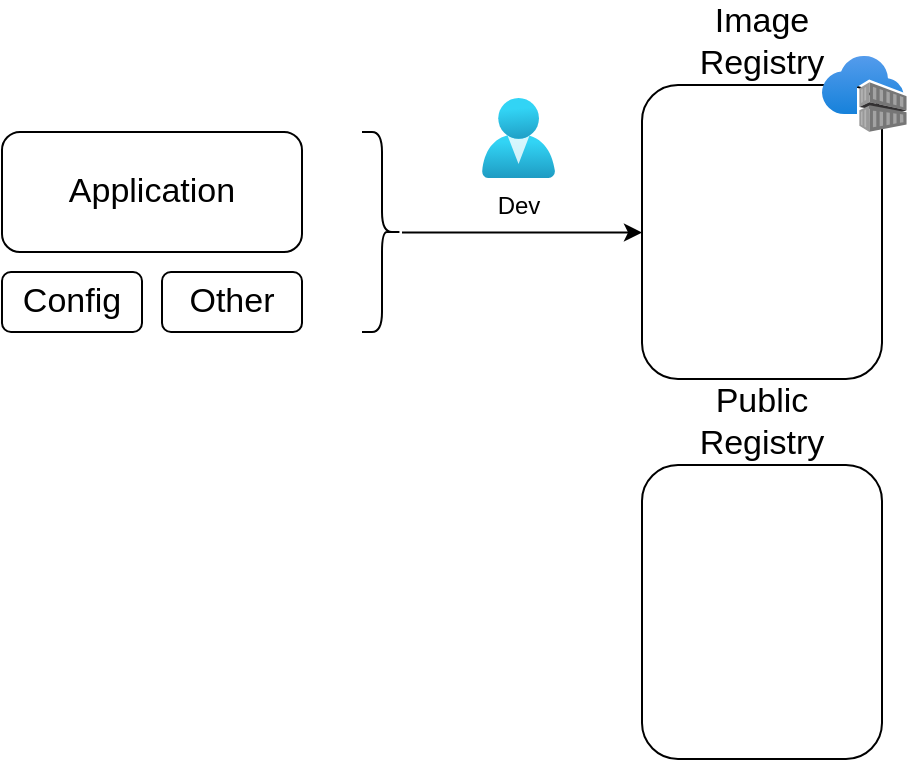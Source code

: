 <mxfile version="22.1.18" type="github">
  <diagram name="Page-1" id="l7c-KH2Oe6VSP2w0X_32">
    <mxGraphModel dx="1459" dy="826" grid="1" gridSize="10" guides="1" tooltips="1" connect="1" arrows="1" fold="1" page="1" pageScale="1" pageWidth="850" pageHeight="1100" math="0" shadow="0">
      <root>
        <mxCell id="0" />
        <mxCell id="1" parent="0" />
        <mxCell id="SI00iyuEpKyZUtCcWVq3-1" value="&lt;font style=&quot;font-size: 17px;&quot;&gt;Application&lt;/font&gt;" style="rounded=1;whiteSpace=wrap;html=1;" vertex="1" parent="1">
          <mxGeometry x="90" y="130" width="150" height="60" as="geometry" />
        </mxCell>
        <mxCell id="SI00iyuEpKyZUtCcWVq3-2" value="&lt;font style=&quot;font-size: 17px;&quot;&gt;Config&lt;/font&gt;" style="rounded=1;whiteSpace=wrap;html=1;" vertex="1" parent="1">
          <mxGeometry x="90" y="200" width="70" height="30" as="geometry" />
        </mxCell>
        <mxCell id="SI00iyuEpKyZUtCcWVq3-3" value="&lt;font style=&quot;font-size: 17px;&quot;&gt;Other&lt;/font&gt;" style="rounded=1;whiteSpace=wrap;html=1;" vertex="1" parent="1">
          <mxGeometry x="170" y="200" width="70" height="30" as="geometry" />
        </mxCell>
        <mxCell id="SI00iyuEpKyZUtCcWVq3-4" value="" style="shape=curlyBracket;whiteSpace=wrap;html=1;rounded=1;flipH=1;labelPosition=right;verticalLabelPosition=middle;align=left;verticalAlign=middle;" vertex="1" parent="1">
          <mxGeometry x="270" y="130" width="20" height="100" as="geometry" />
        </mxCell>
        <mxCell id="SI00iyuEpKyZUtCcWVq3-5" value="Dev" style="image;aspect=fixed;html=1;points=[];align=center;fontSize=12;image=img/lib/azure2/identity/Users.svg;" vertex="1" parent="1">
          <mxGeometry x="330" y="113" width="36.56" height="40" as="geometry" />
        </mxCell>
        <mxCell id="SI00iyuEpKyZUtCcWVq3-6" value="" style="endArrow=classic;html=1;rounded=0;" edge="1" parent="1">
          <mxGeometry width="50" height="50" relative="1" as="geometry">
            <mxPoint x="290" y="180.27" as="sourcePoint" />
            <mxPoint x="410" y="180.27" as="targetPoint" />
          </mxGeometry>
        </mxCell>
        <mxCell id="SI00iyuEpKyZUtCcWVq3-7" value="" style="rounded=1;whiteSpace=wrap;html=1;" vertex="1" parent="1">
          <mxGeometry x="410" y="106.5" width="120" height="147" as="geometry" />
        </mxCell>
        <mxCell id="SI00iyuEpKyZUtCcWVq3-8" value="&lt;font style=&quot;font-size: 17px;&quot;&gt;Image Registry&lt;/font&gt;" style="text;html=1;strokeColor=none;fillColor=none;align=center;verticalAlign=middle;whiteSpace=wrap;rounded=0;" vertex="1" parent="1">
          <mxGeometry x="440" y="70" width="60" height="30" as="geometry" />
        </mxCell>
        <mxCell id="SI00iyuEpKyZUtCcWVq3-9" value="" style="image;aspect=fixed;html=1;points=[];align=center;fontSize=12;image=img/lib/azure2/containers/Container_Registries.svg;" vertex="1" parent="1">
          <mxGeometry x="500" y="92" width="42.36" height="38" as="geometry" />
        </mxCell>
        <mxCell id="SI00iyuEpKyZUtCcWVq3-10" value="" style="rounded=1;whiteSpace=wrap;html=1;" vertex="1" parent="1">
          <mxGeometry x="410" y="296.5" width="120" height="147" as="geometry" />
        </mxCell>
        <mxCell id="SI00iyuEpKyZUtCcWVq3-11" value="&lt;font style=&quot;font-size: 17px;&quot;&gt;Public Registry&lt;/font&gt;" style="text;html=1;strokeColor=none;fillColor=none;align=center;verticalAlign=middle;whiteSpace=wrap;rounded=0;" vertex="1" parent="1">
          <mxGeometry x="440" y="260" width="60" height="30" as="geometry" />
        </mxCell>
      </root>
    </mxGraphModel>
  </diagram>
</mxfile>
